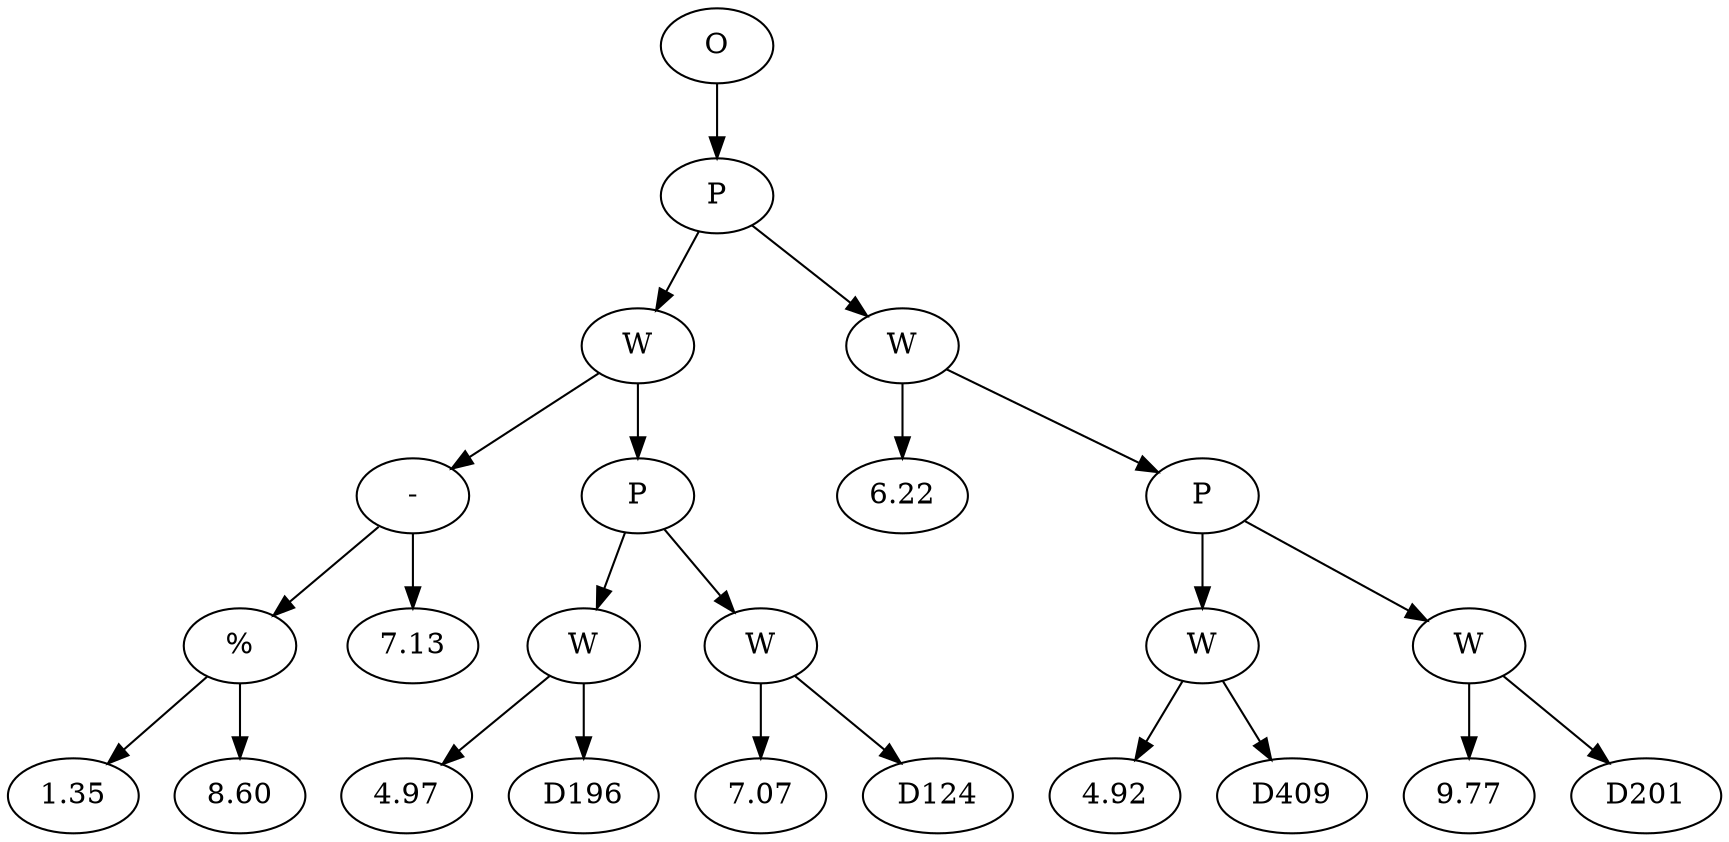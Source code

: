 // Tree
digraph {
	3147356 [label=O]
	3147357 [label=P]
	3147356 -> 3147357
	3147358 [label=W]
	3147357 -> 3147358
	3147359 [label="-"]
	3147358 -> 3147359
	3147360 [label="%"]
	3147359 -> 3147360
	3147361 [label=1.35]
	3147360 -> 3147361
	3147362 [label=8.60]
	3147360 -> 3147362
	3147363 [label=7.13]
	3147359 -> 3147363
	3147364 [label=P]
	3147358 -> 3147364
	3147365 [label=W]
	3147364 -> 3147365
	3147366 [label=4.97]
	3147365 -> 3147366
	3147367 [label=D196]
	3147365 -> 3147367
	3147368 [label=W]
	3147364 -> 3147368
	3147369 [label=7.07]
	3147368 -> 3147369
	3147370 [label=D124]
	3147368 -> 3147370
	3147371 [label=W]
	3147357 -> 3147371
	3147372 [label=6.22]
	3147371 -> 3147372
	3147373 [label=P]
	3147371 -> 3147373
	3147374 [label=W]
	3147373 -> 3147374
	3147375 [label=4.92]
	3147374 -> 3147375
	3147376 [label=D409]
	3147374 -> 3147376
	3147377 [label=W]
	3147373 -> 3147377
	3147378 [label=9.77]
	3147377 -> 3147378
	3147379 [label=D201]
	3147377 -> 3147379
}
